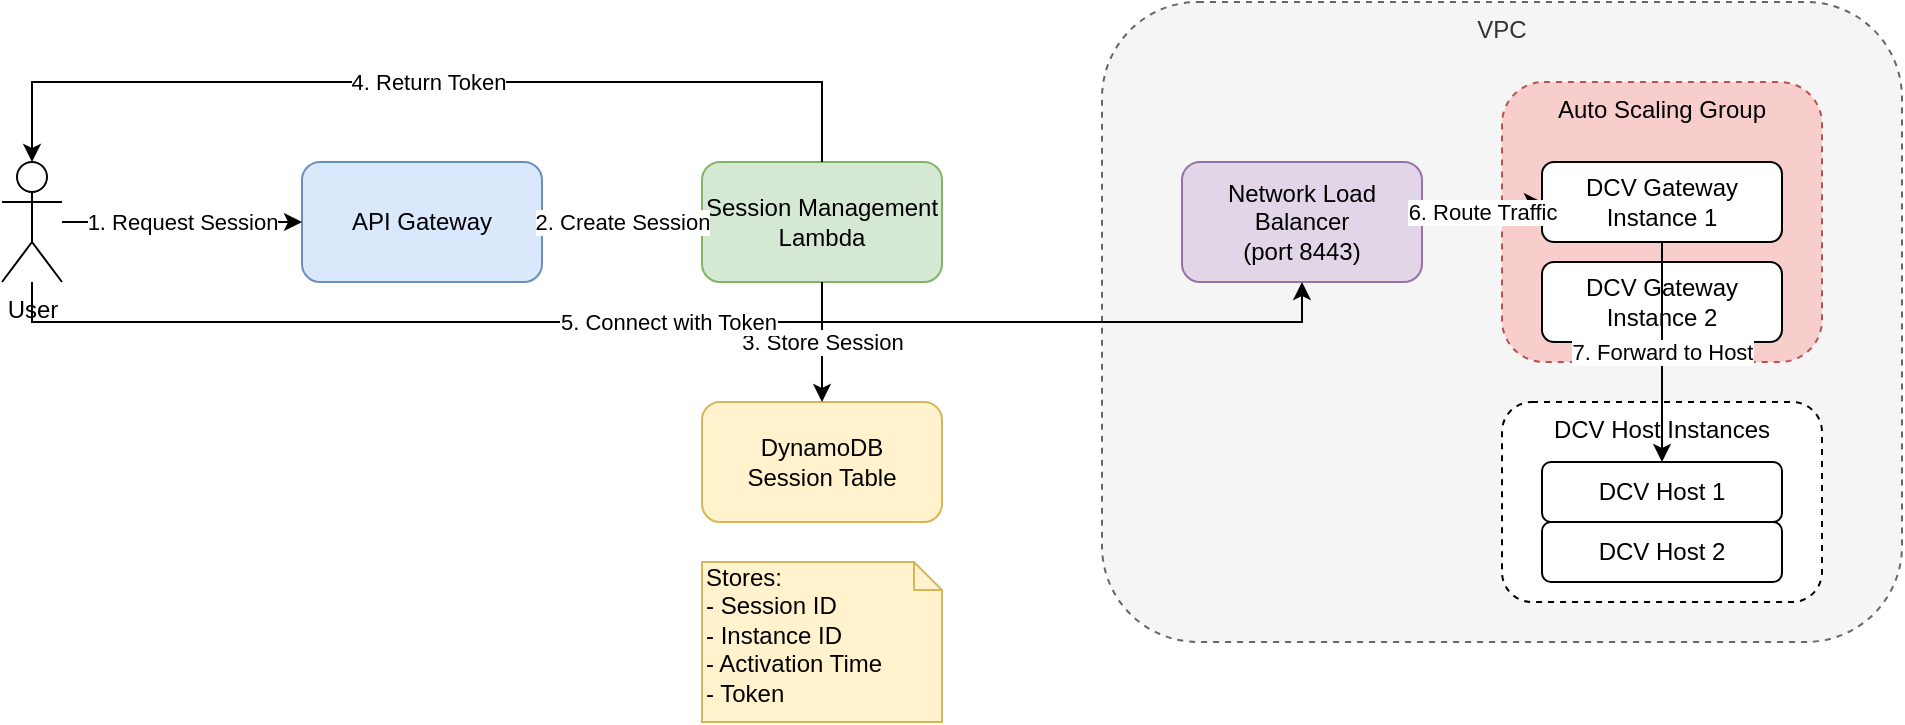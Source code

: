 <mxfile>
    <diagram id="architecture" name="NICE DCV Gateway Architecture">
        <mxGraphModel dx="1422" dy="762" grid="1" gridSize="10" guides="1" tooltips="1" connect="1" arrows="1" fold="1" page="1" pageScale="1" pageWidth="1100" pageHeight="850" background="#ffffff">
            <root>
                <mxCell id="0"/>
                <mxCell id="1" parent="0"/>

                <!-- User -->
                <mxCell id="user" value="User" style="shape=umlActor;verticalLabelPosition=bottom;verticalAlign=top;html=1;" vertex="1" parent="1">
                    <mxGeometry x="50" y="200" width="30" height="60" as="geometry"/>
                </mxCell>

                <!-- API Gateway -->
                <mxCell id="apiGateway" value="API Gateway" style="rounded=1;whiteSpace=wrap;html=1;fillColor=#dae8fc;strokeColor=#6c8ebf;" vertex="1" parent="1">
                    <mxGeometry x="200" y="200" width="120" height="60" as="geometry"/>
                </mxCell>

                <!-- Lambda -->
                <mxCell id="lambda" value="Session Management&#xa;Lambda" style="rounded=1;whiteSpace=wrap;html=1;fillColor=#d5e8d4;strokeColor=#82b366;" vertex="1" parent="1">
                    <mxGeometry x="400" y="200" width="120" height="60" as="geometry"/>
                </mxCell>

                <!-- DynamoDB -->
                <mxCell id="dynamodb" value="DynamoDB&#xa;Session Table" style="rounded=1;whiteSpace=wrap;html=1;fillColor=#fff2cc;strokeColor=#d6b656;" vertex="1" parent="1">
                    <mxGeometry x="400" y="320" width="120" height="60" as="geometry"/>
                </mxCell>

                <!-- VPC Container -->
                <mxCell id="vpc" value="VPC" style="rounded=1;whiteSpace=wrap;html=1;verticalAlign=top;dashed=1;fillColor=#f5f5f5;strokeColor=#666666;fontColor=#333333;" vertex="1" parent="1">
                    <mxGeometry x="600" y="120" width="400" height="320" as="geometry"/>
                </mxCell>

                <!-- NLB -->
                <mxCell id="nlb" value="Network Load Balancer&#xa;(port 8443)" style="rounded=1;whiteSpace=wrap;html=1;fillColor=#e1d5e7;strokeColor=#9673a6;" vertex="1" parent="1">
                    <mxGeometry x="640" y="200" width="120" height="60" as="geometry"/>
                </mxCell>

                <!-- Auto Scaling Group -->
                <mxCell id="asg" value="Auto Scaling Group" style="rounded=1;whiteSpace=wrap;html=1;verticalAlign=top;dashed=1;fillColor=#f8cecc;strokeColor=#b85450;" vertex="1" parent="1">
                    <mxGeometry x="800" y="160" width="160" height="140" as="geometry"/>
                </mxCell>

                <!-- DCV Gateway Instances -->
                <mxCell id="dcvGateway1" value="DCV Gateway&#xa;Instance 1" style="rounded=1;whiteSpace=wrap;html=1;" vertex="1" parent="1">
                    <mxGeometry x="820" y="200" width="120" height="40" as="geometry"/>
                </mxCell>

                <mxCell id="dcvGateway2" value="DCV Gateway&#xa;Instance 2" style="rounded=1;whiteSpace=wrap;html=1;" vertex="1" parent="1">
                    <mxGeometry x="820" y="250" width="120" height="40" as="geometry"/>
                </mxCell>

                <!-- DCV Host Instances -->
                <mxCell id="dcvHosts" value="DCV Host Instances" style="rounded=1;whiteSpace=wrap;html=1;verticalAlign=top;dashed=1;" vertex="1" parent="1">
                    <mxGeometry x="800" y="320" width="160" height="100" as="geometry"/>
                </mxCell>

                <mxCell id="host1" value="DCV Host 1" style="rounded=1;whiteSpace=wrap;html=1;" vertex="1" parent="1">
                    <mxGeometry x="820" y="350" width="120" height="30" as="geometry"/>
                </mxCell>

                <mxCell id="host2" value="DCV Host 2" style="rounded=1;whiteSpace=wrap;html=1;" vertex="1" parent="1">
                    <mxGeometry x="820" y="380" width="120" height="30" as="geometry"/>
                </mxCell>

                <!-- Connections -->
                <mxCell id="conn1" value="1. Request Session" style="edgeStyle=orthogonalEdgeStyle;rounded=0;orthogonalLoop=1;jettySize=auto;html=1;" edge="1" parent="1" source="user" target="apiGateway">
                    <mxGeometry relative="1" as="geometry"/>
                </mxCell>

                <mxCell id="conn2" value="2. Create Session" style="edgeStyle=orthogonalEdgeStyle;rounded=0;orthogonalLoop=1;jettySize=auto;html=1;" edge="1" parent="1" source="apiGateway" target="lambda">
                    <mxGeometry relative="1" as="geometry"/>
                </mxCell>

                <mxCell id="conn3" value="3. Store Session" style="edgeStyle=orthogonalEdgeStyle;rounded=0;orthogonalLoop=1;jettySize=auto;html=1;" edge="1" parent="1" source="lambda" target="dynamodb">
                    <mxGeometry relative="1" as="geometry"/>
                </mxCell>

                <mxCell id="conn4" value="4. Return Token" style="edgeStyle=orthogonalEdgeStyle;rounded=0;orthogonalLoop=1;jettySize=auto;html=1;" edge="1" parent="1" source="lambda" target="user">
                    <mxGeometry relative="1" as="geometry">
                        <Array as="points">
                            <mxPoint x="460" y="160"/>
                            <mxPoint x="65" y="160"/>
                        </Array>
                    </mxGeometry>
                </mxCell>

                <mxCell id="conn5" value="5. Connect with Token" style="edgeStyle=orthogonalEdgeStyle;rounded=0;orthogonalLoop=1;jettySize=auto;html=1;" edge="1" parent="1" source="user" target="nlb">
                    <mxGeometry relative="1" as="geometry">
                        <Array as="points">
                            <mxPoint x="65" y="280"/>
                            <mxPoint x="700" y="280"/>
                        </Array>
                    </mxGeometry>
                </mxCell>

                <!-- Connection to Gateway -->
                <mxCell id="conn6" value="6. Route Traffic" style="edgeStyle=orthogonalEdgeStyle;rounded=0;orthogonalLoop=1;jettySize=auto;html=1;" edge="1" parent="1" source="nlb" target="dcvGateway1">
                    <mxGeometry relative="1" as="geometry"/>
                </mxCell>

                <!-- Connection to Host -->
                <mxCell id="conn7" value="7. Forward to Host" style="edgeStyle=orthogonalEdgeStyle;rounded=0;orthogonalLoop=1;jettySize=auto;html=1;" edge="1" parent="1" source="dcvGateway1" target="host1">
                    <mxGeometry relative="1" as="geometry"/>
                </mxCell>

                <!-- Notes -->
                <mxCell id="note1" value="Stores:&#xa;- Session ID&#xa;- Instance ID&#xa;- Activation Time&#xa;- Token" style="shape=note;whiteSpace=wrap;html=1;size=14;verticalAlign=top;align=left;spacingTop=-6;fillColor=#fff2cc;strokeColor=#d6b656;" vertex="1" parent="1">
                    <mxGeometry x="400" y="400" width="120" height="80" as="geometry"/>
                </mxCell>
            </root>
        </mxGraphModel>
    </diagram>
</mxfile>
